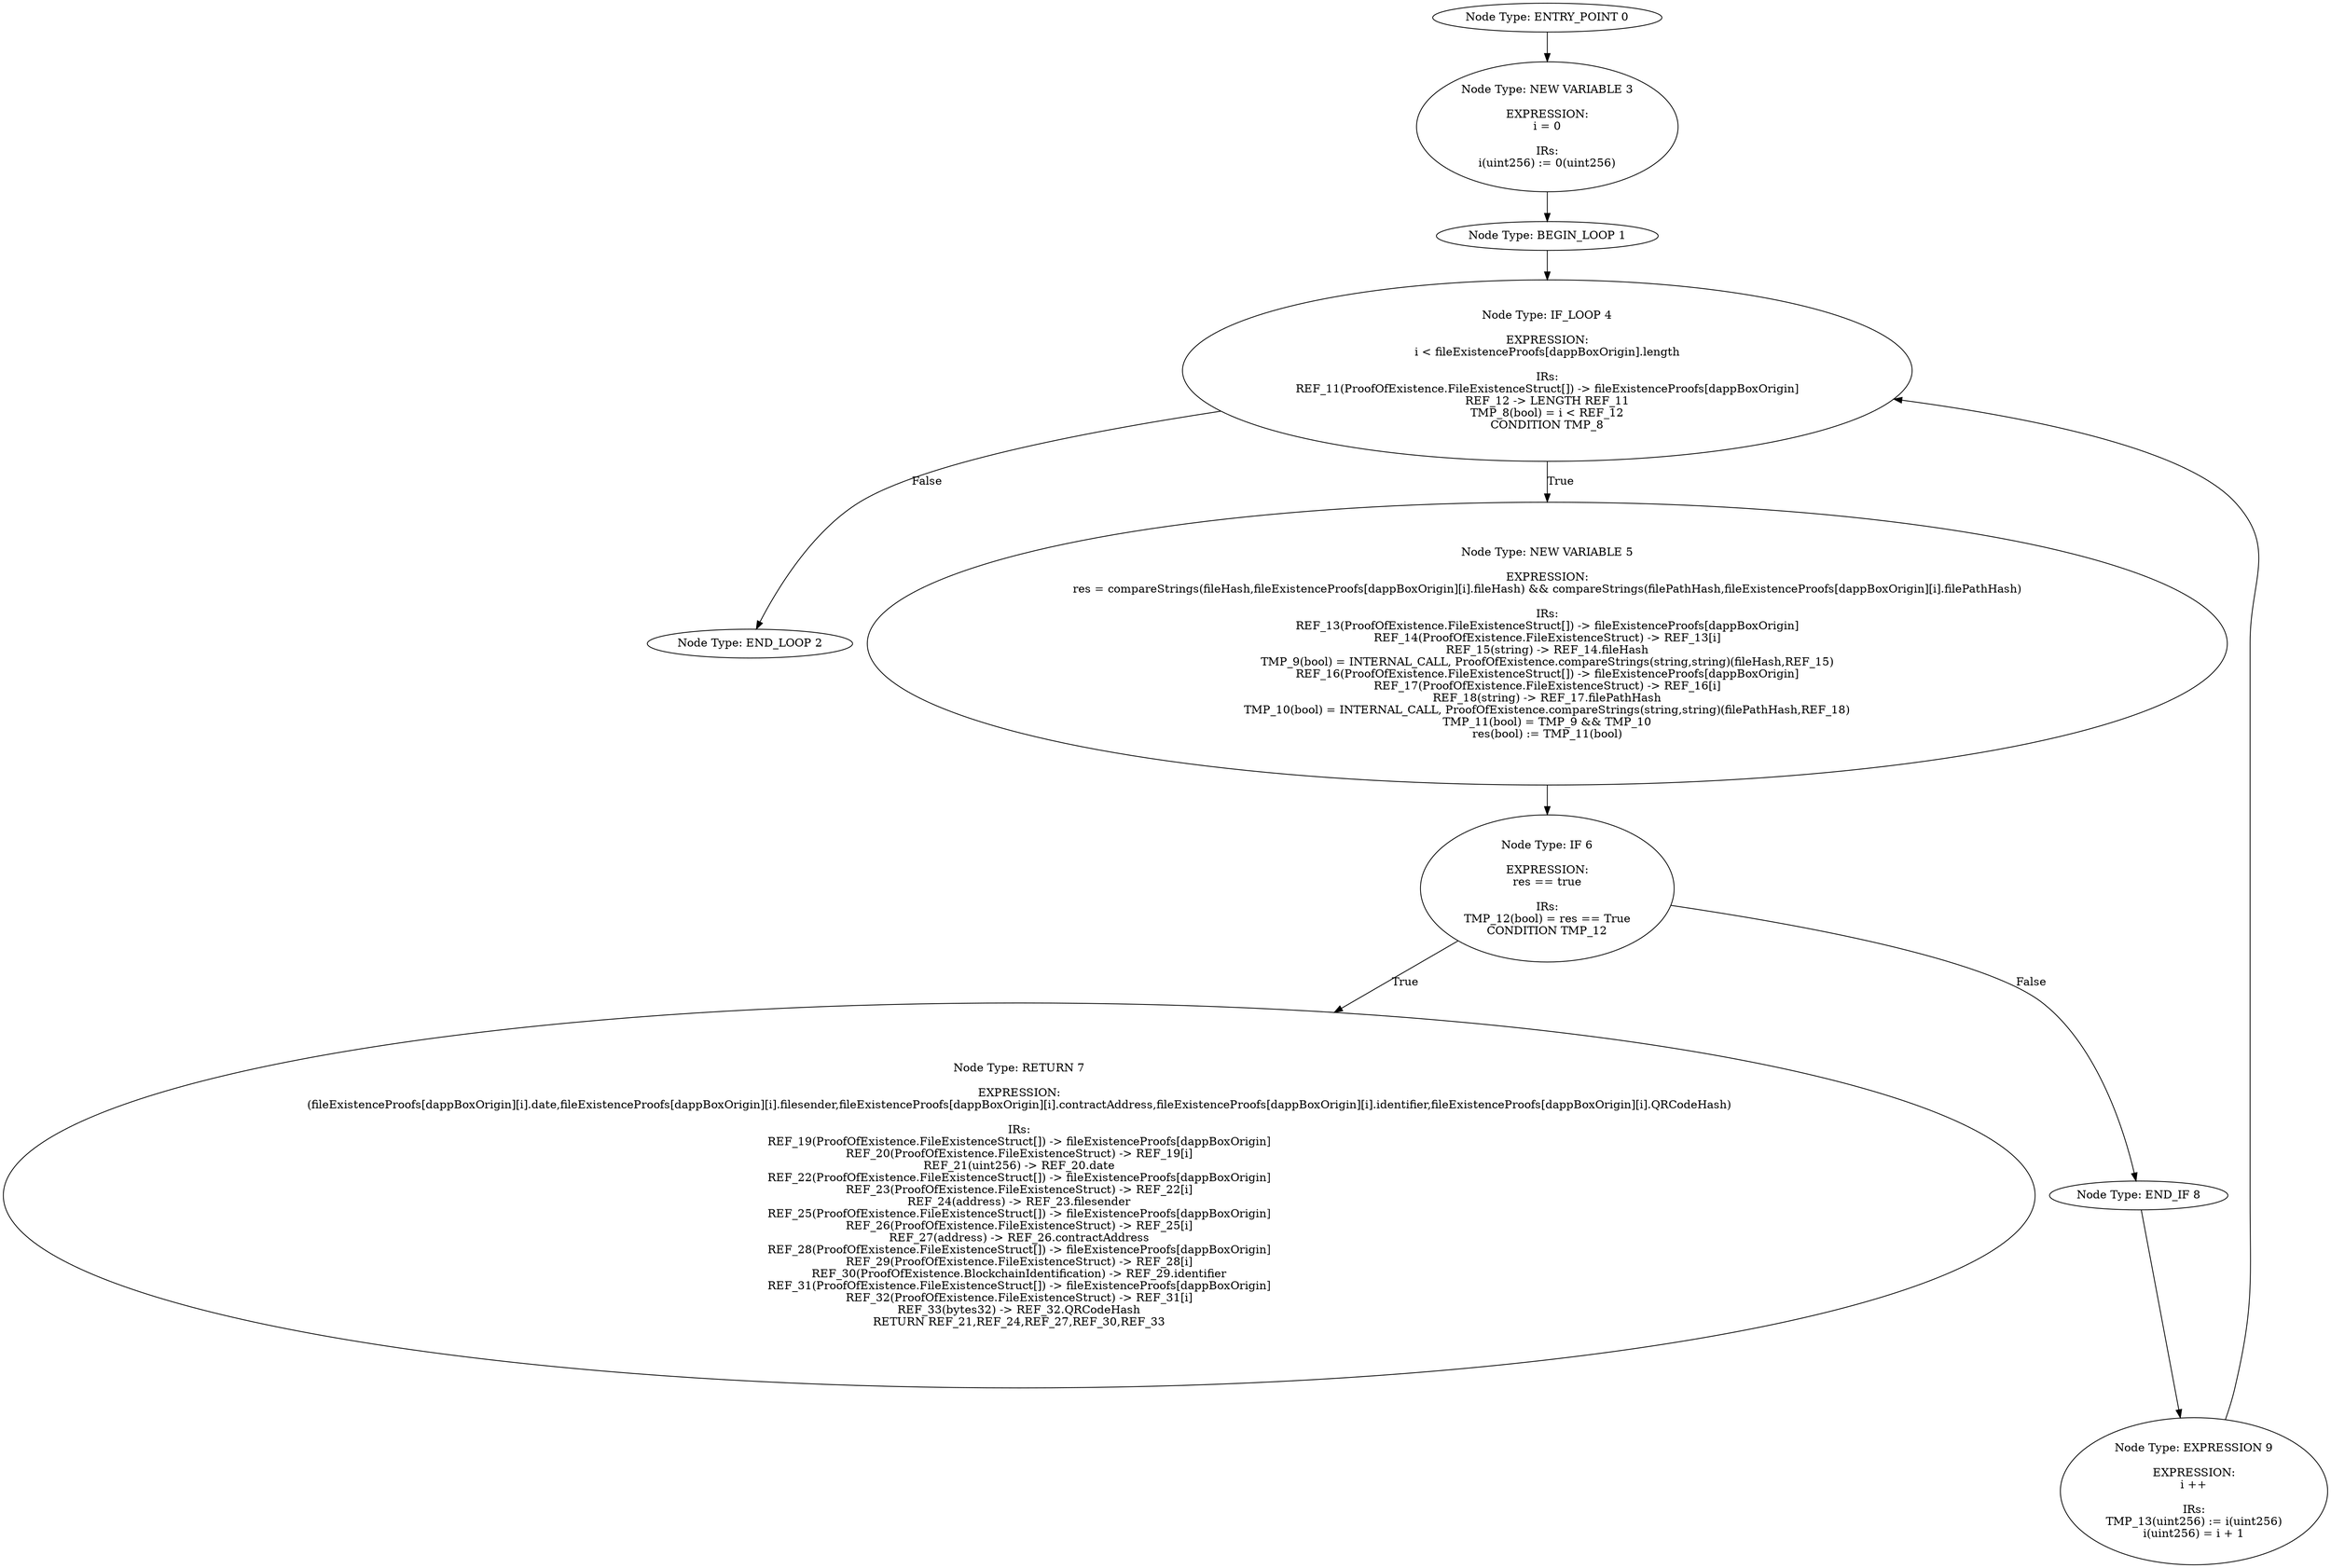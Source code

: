 digraph{
0[label="Node Type: ENTRY_POINT 0
"];
0->3;
1[label="Node Type: BEGIN_LOOP 1
"];
1->4;
2[label="Node Type: END_LOOP 2
"];
3[label="Node Type: NEW VARIABLE 3

EXPRESSION:
i = 0

IRs:
i(uint256) := 0(uint256)"];
3->1;
4[label="Node Type: IF_LOOP 4

EXPRESSION:
i < fileExistenceProofs[dappBoxOrigin].length

IRs:
REF_11(ProofOfExistence.FileExistenceStruct[]) -> fileExistenceProofs[dappBoxOrigin]
REF_12 -> LENGTH REF_11
TMP_8(bool) = i < REF_12
CONDITION TMP_8"];
4->5[label="True"];
4->2[label="False"];
5[label="Node Type: NEW VARIABLE 5

EXPRESSION:
res = compareStrings(fileHash,fileExistenceProofs[dappBoxOrigin][i].fileHash) && compareStrings(filePathHash,fileExistenceProofs[dappBoxOrigin][i].filePathHash)

IRs:
REF_13(ProofOfExistence.FileExistenceStruct[]) -> fileExistenceProofs[dappBoxOrigin]
REF_14(ProofOfExistence.FileExistenceStruct) -> REF_13[i]
REF_15(string) -> REF_14.fileHash
TMP_9(bool) = INTERNAL_CALL, ProofOfExistence.compareStrings(string,string)(fileHash,REF_15)
REF_16(ProofOfExistence.FileExistenceStruct[]) -> fileExistenceProofs[dappBoxOrigin]
REF_17(ProofOfExistence.FileExistenceStruct) -> REF_16[i]
REF_18(string) -> REF_17.filePathHash
TMP_10(bool) = INTERNAL_CALL, ProofOfExistence.compareStrings(string,string)(filePathHash,REF_18)
TMP_11(bool) = TMP_9 && TMP_10
res(bool) := TMP_11(bool)"];
5->6;
6[label="Node Type: IF 6

EXPRESSION:
res == true

IRs:
TMP_12(bool) = res == True
CONDITION TMP_12"];
6->7[label="True"];
6->8[label="False"];
7[label="Node Type: RETURN 7

EXPRESSION:
(fileExistenceProofs[dappBoxOrigin][i].date,fileExistenceProofs[dappBoxOrigin][i].filesender,fileExistenceProofs[dappBoxOrigin][i].contractAddress,fileExistenceProofs[dappBoxOrigin][i].identifier,fileExistenceProofs[dappBoxOrigin][i].QRCodeHash)

IRs:
REF_19(ProofOfExistence.FileExistenceStruct[]) -> fileExistenceProofs[dappBoxOrigin]
REF_20(ProofOfExistence.FileExistenceStruct) -> REF_19[i]
REF_21(uint256) -> REF_20.date
REF_22(ProofOfExistence.FileExistenceStruct[]) -> fileExistenceProofs[dappBoxOrigin]
REF_23(ProofOfExistence.FileExistenceStruct) -> REF_22[i]
REF_24(address) -> REF_23.filesender
REF_25(ProofOfExistence.FileExistenceStruct[]) -> fileExistenceProofs[dappBoxOrigin]
REF_26(ProofOfExistence.FileExistenceStruct) -> REF_25[i]
REF_27(address) -> REF_26.contractAddress
REF_28(ProofOfExistence.FileExistenceStruct[]) -> fileExistenceProofs[dappBoxOrigin]
REF_29(ProofOfExistence.FileExistenceStruct) -> REF_28[i]
REF_30(ProofOfExistence.BlockchainIdentification) -> REF_29.identifier
REF_31(ProofOfExistence.FileExistenceStruct[]) -> fileExistenceProofs[dappBoxOrigin]
REF_32(ProofOfExistence.FileExistenceStruct) -> REF_31[i]
REF_33(bytes32) -> REF_32.QRCodeHash
RETURN REF_21,REF_24,REF_27,REF_30,REF_33"];
8[label="Node Type: END_IF 8
"];
8->9;
9[label="Node Type: EXPRESSION 9

EXPRESSION:
i ++

IRs:
TMP_13(uint256) := i(uint256)
i(uint256) = i + 1"];
9->4;
}
